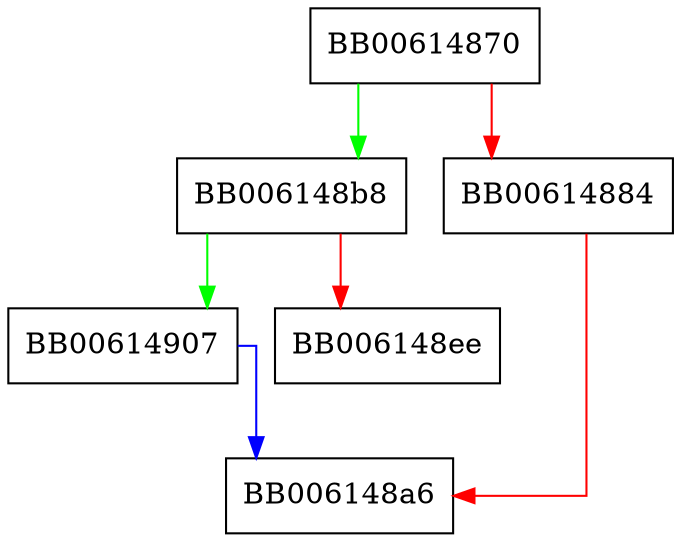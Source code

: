 digraph PEM_def_callback {
  node [shape="box"];
  graph [splines=ortho];
  BB00614870 -> BB006148b8 [color="green"];
  BB00614870 -> BB00614884 [color="red"];
  BB00614884 -> BB006148a6 [color="red"];
  BB006148b8 -> BB00614907 [color="green"];
  BB006148b8 -> BB006148ee [color="red"];
  BB00614907 -> BB006148a6 [color="blue"];
}